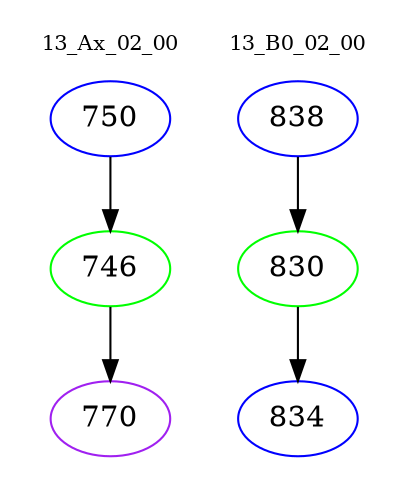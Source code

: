 digraph{
subgraph cluster_0 {
color = white
label = "13_Ax_02_00";
fontsize=10;
T0_750 [label="750", color="blue"]
T0_750 -> T0_746 [color="black"]
T0_746 [label="746", color="green"]
T0_746 -> T0_770 [color="black"]
T0_770 [label="770", color="purple"]
}
subgraph cluster_1 {
color = white
label = "13_B0_02_00";
fontsize=10;
T1_838 [label="838", color="blue"]
T1_838 -> T1_830 [color="black"]
T1_830 [label="830", color="green"]
T1_830 -> T1_834 [color="black"]
T1_834 [label="834", color="blue"]
}
}
